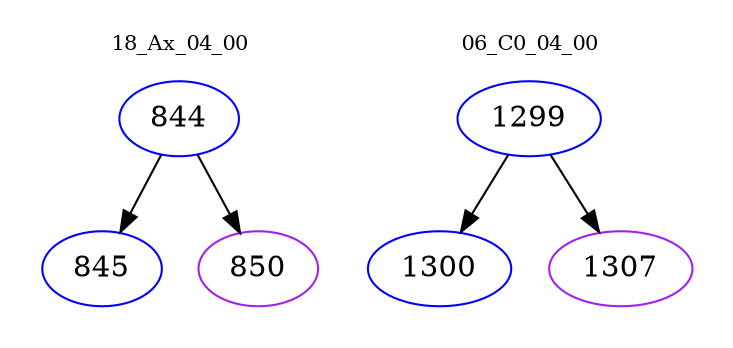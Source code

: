 digraph{
subgraph cluster_0 {
color = white
label = "18_Ax_04_00";
fontsize=10;
T0_844 [label="844", color="blue"]
T0_844 -> T0_845 [color="black"]
T0_845 [label="845", color="blue"]
T0_844 -> T0_850 [color="black"]
T0_850 [label="850", color="purple"]
}
subgraph cluster_1 {
color = white
label = "06_C0_04_00";
fontsize=10;
T1_1299 [label="1299", color="blue"]
T1_1299 -> T1_1300 [color="black"]
T1_1300 [label="1300", color="blue"]
T1_1299 -> T1_1307 [color="black"]
T1_1307 [label="1307", color="purple"]
}
}

